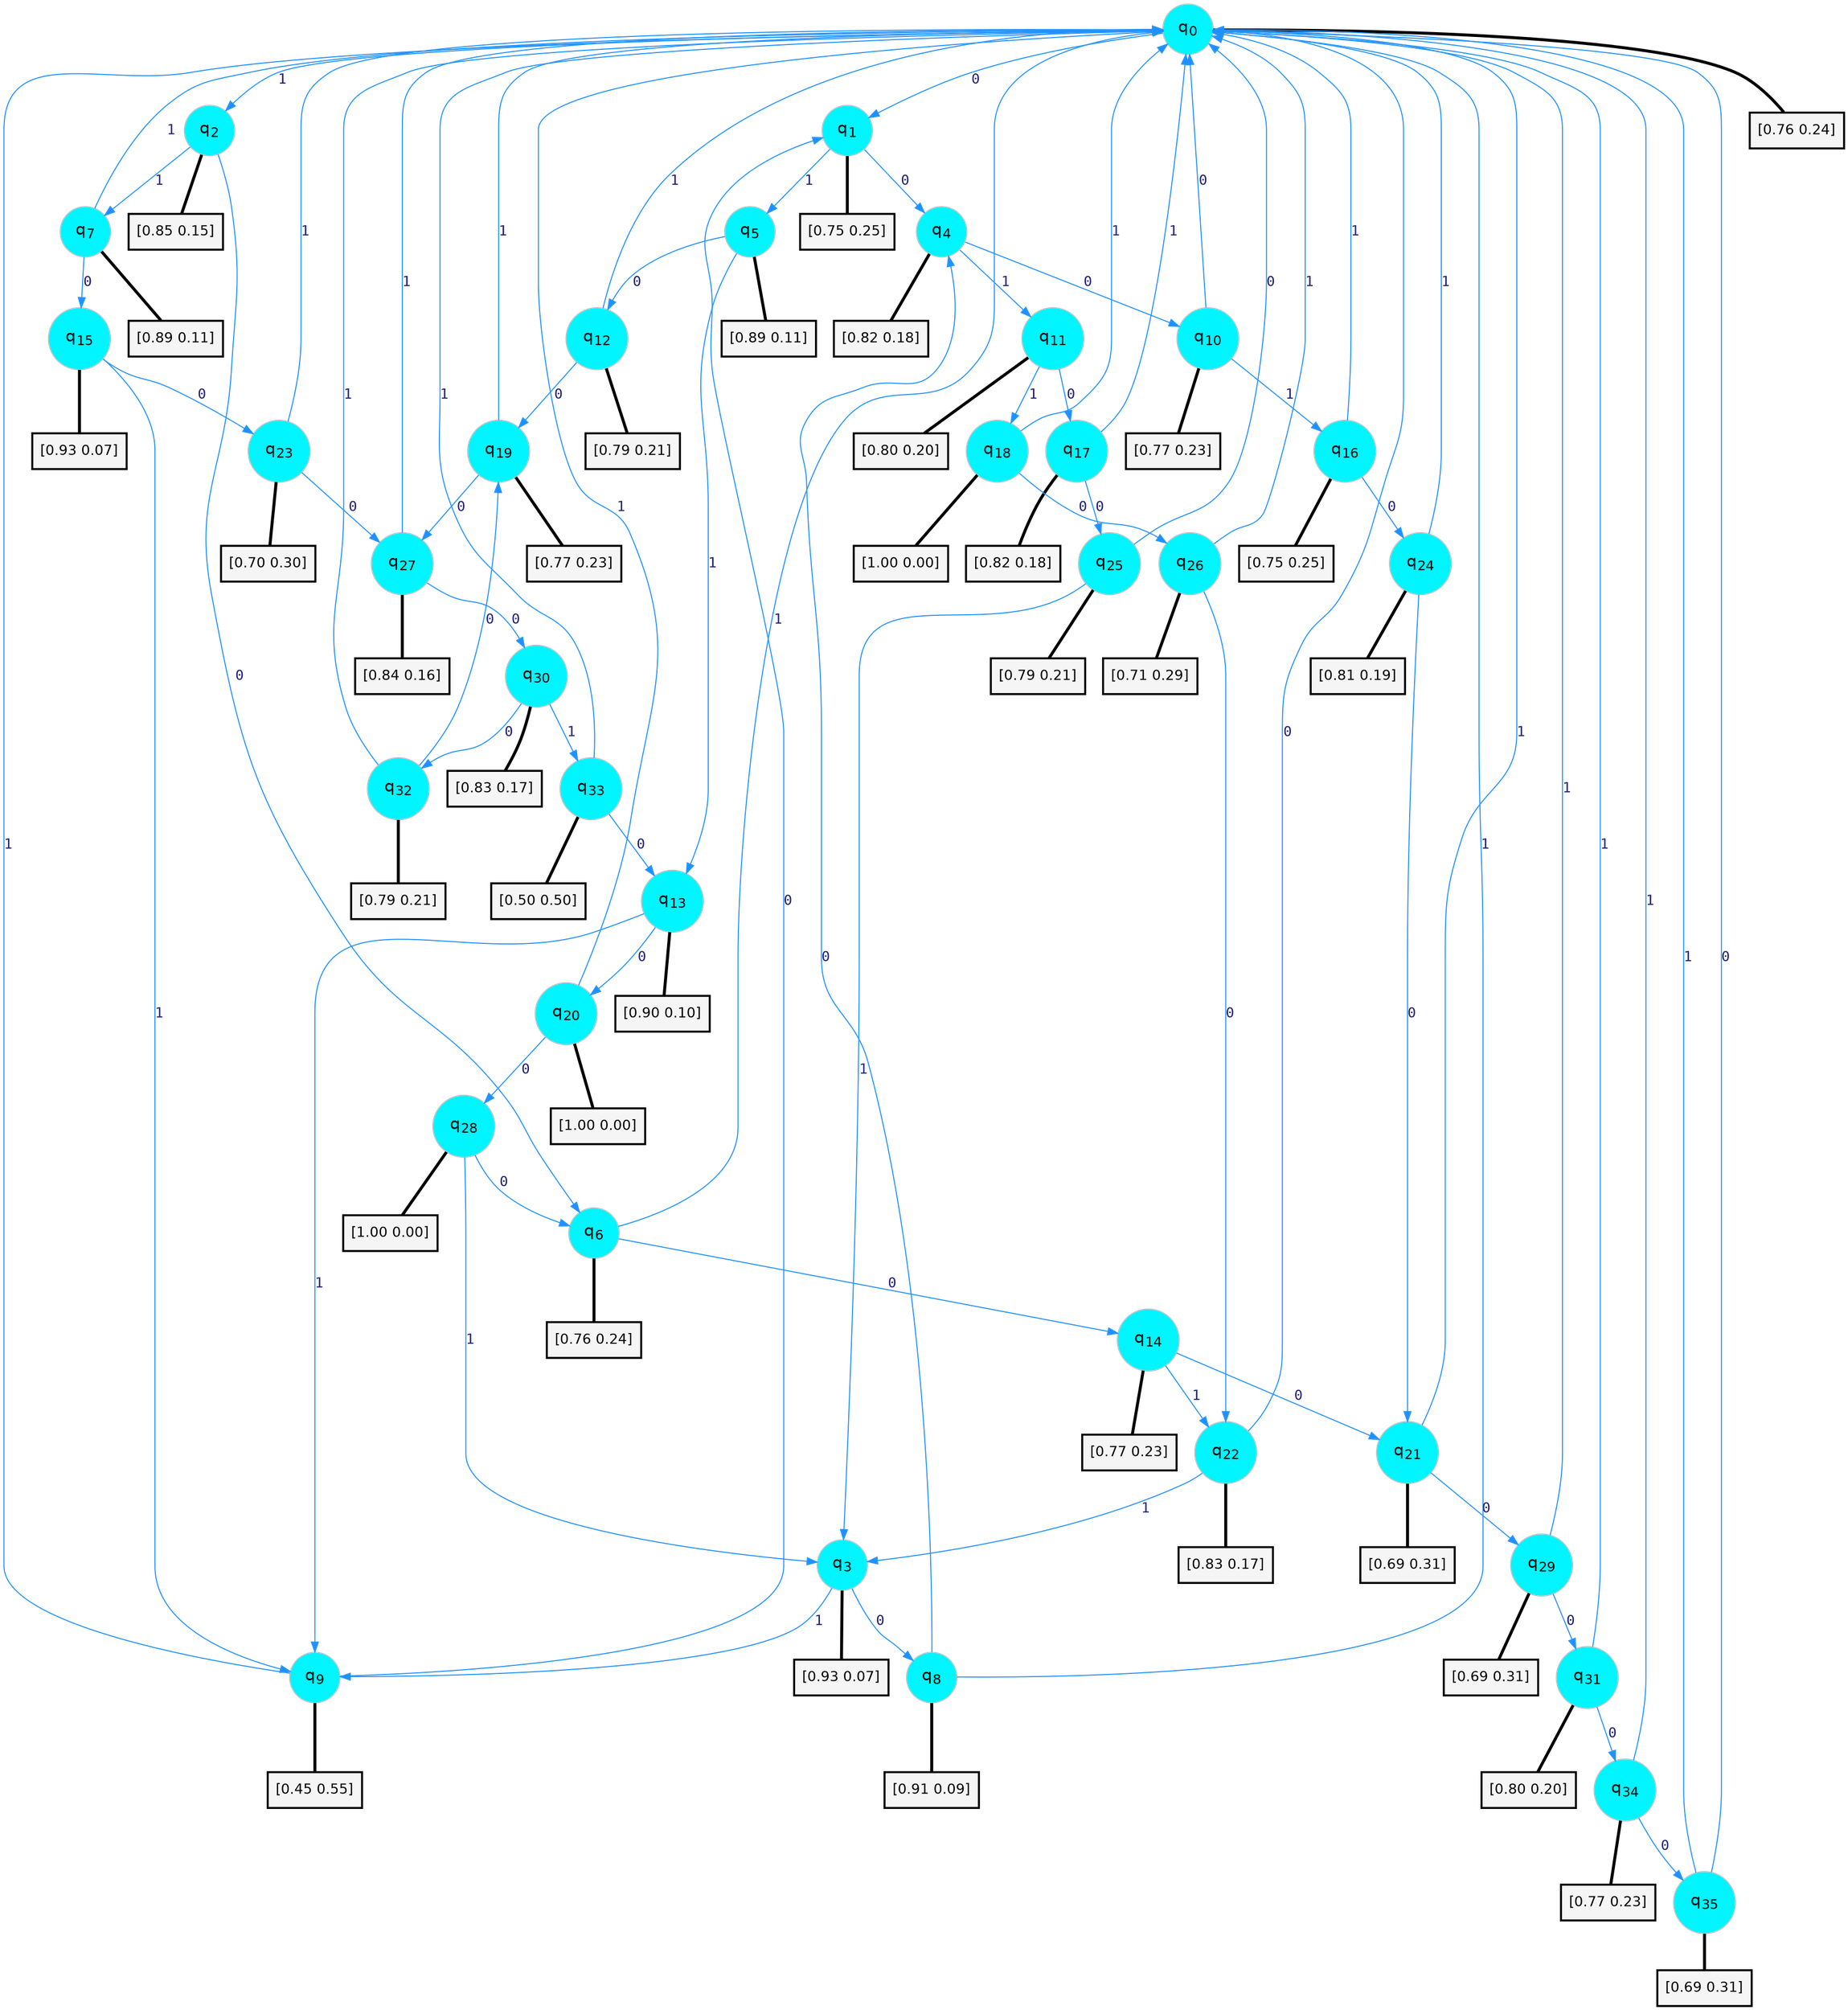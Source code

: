 digraph G {
graph [
bgcolor=transparent, dpi=300, rankdir=TD, size="40,25"];
node [
color=gray, fillcolor=turquoise1, fontcolor=black, fontname=Helvetica, fontsize=16, fontweight=bold, shape=circle, style=filled];
edge [
arrowsize=1, color=dodgerblue1, fontcolor=midnightblue, fontname=courier, fontweight=bold, penwidth=1, style=solid, weight=20];
0[label=<q<SUB>0</SUB>>];
1[label=<q<SUB>1</SUB>>];
2[label=<q<SUB>2</SUB>>];
3[label=<q<SUB>3</SUB>>];
4[label=<q<SUB>4</SUB>>];
5[label=<q<SUB>5</SUB>>];
6[label=<q<SUB>6</SUB>>];
7[label=<q<SUB>7</SUB>>];
8[label=<q<SUB>8</SUB>>];
9[label=<q<SUB>9</SUB>>];
10[label=<q<SUB>10</SUB>>];
11[label=<q<SUB>11</SUB>>];
12[label=<q<SUB>12</SUB>>];
13[label=<q<SUB>13</SUB>>];
14[label=<q<SUB>14</SUB>>];
15[label=<q<SUB>15</SUB>>];
16[label=<q<SUB>16</SUB>>];
17[label=<q<SUB>17</SUB>>];
18[label=<q<SUB>18</SUB>>];
19[label=<q<SUB>19</SUB>>];
20[label=<q<SUB>20</SUB>>];
21[label=<q<SUB>21</SUB>>];
22[label=<q<SUB>22</SUB>>];
23[label=<q<SUB>23</SUB>>];
24[label=<q<SUB>24</SUB>>];
25[label=<q<SUB>25</SUB>>];
26[label=<q<SUB>26</SUB>>];
27[label=<q<SUB>27</SUB>>];
28[label=<q<SUB>28</SUB>>];
29[label=<q<SUB>29</SUB>>];
30[label=<q<SUB>30</SUB>>];
31[label=<q<SUB>31</SUB>>];
32[label=<q<SUB>32</SUB>>];
33[label=<q<SUB>33</SUB>>];
34[label=<q<SUB>34</SUB>>];
35[label=<q<SUB>35</SUB>>];
36[label="[0.76 0.24]", shape=box,fontcolor=black, fontname=Helvetica, fontsize=14, penwidth=2, fillcolor=whitesmoke,color=black];
37[label="[0.75 0.25]", shape=box,fontcolor=black, fontname=Helvetica, fontsize=14, penwidth=2, fillcolor=whitesmoke,color=black];
38[label="[0.85 0.15]", shape=box,fontcolor=black, fontname=Helvetica, fontsize=14, penwidth=2, fillcolor=whitesmoke,color=black];
39[label="[0.93 0.07]", shape=box,fontcolor=black, fontname=Helvetica, fontsize=14, penwidth=2, fillcolor=whitesmoke,color=black];
40[label="[0.82 0.18]", shape=box,fontcolor=black, fontname=Helvetica, fontsize=14, penwidth=2, fillcolor=whitesmoke,color=black];
41[label="[0.89 0.11]", shape=box,fontcolor=black, fontname=Helvetica, fontsize=14, penwidth=2, fillcolor=whitesmoke,color=black];
42[label="[0.76 0.24]", shape=box,fontcolor=black, fontname=Helvetica, fontsize=14, penwidth=2, fillcolor=whitesmoke,color=black];
43[label="[0.89 0.11]", shape=box,fontcolor=black, fontname=Helvetica, fontsize=14, penwidth=2, fillcolor=whitesmoke,color=black];
44[label="[0.91 0.09]", shape=box,fontcolor=black, fontname=Helvetica, fontsize=14, penwidth=2, fillcolor=whitesmoke,color=black];
45[label="[0.45 0.55]", shape=box,fontcolor=black, fontname=Helvetica, fontsize=14, penwidth=2, fillcolor=whitesmoke,color=black];
46[label="[0.77 0.23]", shape=box,fontcolor=black, fontname=Helvetica, fontsize=14, penwidth=2, fillcolor=whitesmoke,color=black];
47[label="[0.80 0.20]", shape=box,fontcolor=black, fontname=Helvetica, fontsize=14, penwidth=2, fillcolor=whitesmoke,color=black];
48[label="[0.79 0.21]", shape=box,fontcolor=black, fontname=Helvetica, fontsize=14, penwidth=2, fillcolor=whitesmoke,color=black];
49[label="[0.90 0.10]", shape=box,fontcolor=black, fontname=Helvetica, fontsize=14, penwidth=2, fillcolor=whitesmoke,color=black];
50[label="[0.77 0.23]", shape=box,fontcolor=black, fontname=Helvetica, fontsize=14, penwidth=2, fillcolor=whitesmoke,color=black];
51[label="[0.93 0.07]", shape=box,fontcolor=black, fontname=Helvetica, fontsize=14, penwidth=2, fillcolor=whitesmoke,color=black];
52[label="[0.75 0.25]", shape=box,fontcolor=black, fontname=Helvetica, fontsize=14, penwidth=2, fillcolor=whitesmoke,color=black];
53[label="[0.82 0.18]", shape=box,fontcolor=black, fontname=Helvetica, fontsize=14, penwidth=2, fillcolor=whitesmoke,color=black];
54[label="[1.00 0.00]", shape=box,fontcolor=black, fontname=Helvetica, fontsize=14, penwidth=2, fillcolor=whitesmoke,color=black];
55[label="[0.77 0.23]", shape=box,fontcolor=black, fontname=Helvetica, fontsize=14, penwidth=2, fillcolor=whitesmoke,color=black];
56[label="[1.00 0.00]", shape=box,fontcolor=black, fontname=Helvetica, fontsize=14, penwidth=2, fillcolor=whitesmoke,color=black];
57[label="[0.69 0.31]", shape=box,fontcolor=black, fontname=Helvetica, fontsize=14, penwidth=2, fillcolor=whitesmoke,color=black];
58[label="[0.83 0.17]", shape=box,fontcolor=black, fontname=Helvetica, fontsize=14, penwidth=2, fillcolor=whitesmoke,color=black];
59[label="[0.70 0.30]", shape=box,fontcolor=black, fontname=Helvetica, fontsize=14, penwidth=2, fillcolor=whitesmoke,color=black];
60[label="[0.81 0.19]", shape=box,fontcolor=black, fontname=Helvetica, fontsize=14, penwidth=2, fillcolor=whitesmoke,color=black];
61[label="[0.79 0.21]", shape=box,fontcolor=black, fontname=Helvetica, fontsize=14, penwidth=2, fillcolor=whitesmoke,color=black];
62[label="[0.71 0.29]", shape=box,fontcolor=black, fontname=Helvetica, fontsize=14, penwidth=2, fillcolor=whitesmoke,color=black];
63[label="[0.84 0.16]", shape=box,fontcolor=black, fontname=Helvetica, fontsize=14, penwidth=2, fillcolor=whitesmoke,color=black];
64[label="[1.00 0.00]", shape=box,fontcolor=black, fontname=Helvetica, fontsize=14, penwidth=2, fillcolor=whitesmoke,color=black];
65[label="[0.69 0.31]", shape=box,fontcolor=black, fontname=Helvetica, fontsize=14, penwidth=2, fillcolor=whitesmoke,color=black];
66[label="[0.83 0.17]", shape=box,fontcolor=black, fontname=Helvetica, fontsize=14, penwidth=2, fillcolor=whitesmoke,color=black];
67[label="[0.80 0.20]", shape=box,fontcolor=black, fontname=Helvetica, fontsize=14, penwidth=2, fillcolor=whitesmoke,color=black];
68[label="[0.79 0.21]", shape=box,fontcolor=black, fontname=Helvetica, fontsize=14, penwidth=2, fillcolor=whitesmoke,color=black];
69[label="[0.50 0.50]", shape=box,fontcolor=black, fontname=Helvetica, fontsize=14, penwidth=2, fillcolor=whitesmoke,color=black];
70[label="[0.77 0.23]", shape=box,fontcolor=black, fontname=Helvetica, fontsize=14, penwidth=2, fillcolor=whitesmoke,color=black];
71[label="[0.69 0.31]", shape=box,fontcolor=black, fontname=Helvetica, fontsize=14, penwidth=2, fillcolor=whitesmoke,color=black];
0->1 [label=0];
0->2 [label=1];
0->36 [arrowhead=none, penwidth=3,color=black];
1->4 [label=0];
1->5 [label=1];
1->37 [arrowhead=none, penwidth=3,color=black];
2->6 [label=0];
2->7 [label=1];
2->38 [arrowhead=none, penwidth=3,color=black];
3->8 [label=0];
3->9 [label=1];
3->39 [arrowhead=none, penwidth=3,color=black];
4->10 [label=0];
4->11 [label=1];
4->40 [arrowhead=none, penwidth=3,color=black];
5->12 [label=0];
5->13 [label=1];
5->41 [arrowhead=none, penwidth=3,color=black];
6->14 [label=0];
6->0 [label=1];
6->42 [arrowhead=none, penwidth=3,color=black];
7->15 [label=0];
7->0 [label=1];
7->43 [arrowhead=none, penwidth=3,color=black];
8->4 [label=0];
8->0 [label=1];
8->44 [arrowhead=none, penwidth=3,color=black];
9->1 [label=0];
9->0 [label=1];
9->45 [arrowhead=none, penwidth=3,color=black];
10->0 [label=0];
10->16 [label=1];
10->46 [arrowhead=none, penwidth=3,color=black];
11->17 [label=0];
11->18 [label=1];
11->47 [arrowhead=none, penwidth=3,color=black];
12->19 [label=0];
12->0 [label=1];
12->48 [arrowhead=none, penwidth=3,color=black];
13->20 [label=0];
13->9 [label=1];
13->49 [arrowhead=none, penwidth=3,color=black];
14->21 [label=0];
14->22 [label=1];
14->50 [arrowhead=none, penwidth=3,color=black];
15->23 [label=0];
15->9 [label=1];
15->51 [arrowhead=none, penwidth=3,color=black];
16->24 [label=0];
16->0 [label=1];
16->52 [arrowhead=none, penwidth=3,color=black];
17->25 [label=0];
17->0 [label=1];
17->53 [arrowhead=none, penwidth=3,color=black];
18->26 [label=0];
18->0 [label=1];
18->54 [arrowhead=none, penwidth=3,color=black];
19->27 [label=0];
19->0 [label=1];
19->55 [arrowhead=none, penwidth=3,color=black];
20->28 [label=0];
20->0 [label=1];
20->56 [arrowhead=none, penwidth=3,color=black];
21->29 [label=0];
21->0 [label=1];
21->57 [arrowhead=none, penwidth=3,color=black];
22->0 [label=0];
22->3 [label=1];
22->58 [arrowhead=none, penwidth=3,color=black];
23->27 [label=0];
23->0 [label=1];
23->59 [arrowhead=none, penwidth=3,color=black];
24->21 [label=0];
24->0 [label=1];
24->60 [arrowhead=none, penwidth=3,color=black];
25->0 [label=0];
25->3 [label=1];
25->61 [arrowhead=none, penwidth=3,color=black];
26->22 [label=0];
26->0 [label=1];
26->62 [arrowhead=none, penwidth=3,color=black];
27->30 [label=0];
27->0 [label=1];
27->63 [arrowhead=none, penwidth=3,color=black];
28->6 [label=0];
28->3 [label=1];
28->64 [arrowhead=none, penwidth=3,color=black];
29->31 [label=0];
29->0 [label=1];
29->65 [arrowhead=none, penwidth=3,color=black];
30->32 [label=0];
30->33 [label=1];
30->66 [arrowhead=none, penwidth=3,color=black];
31->34 [label=0];
31->0 [label=1];
31->67 [arrowhead=none, penwidth=3,color=black];
32->19 [label=0];
32->0 [label=1];
32->68 [arrowhead=none, penwidth=3,color=black];
33->13 [label=0];
33->0 [label=1];
33->69 [arrowhead=none, penwidth=3,color=black];
34->35 [label=0];
34->0 [label=1];
34->70 [arrowhead=none, penwidth=3,color=black];
35->0 [label=0];
35->0 [label=1];
35->71 [arrowhead=none, penwidth=3,color=black];
}

